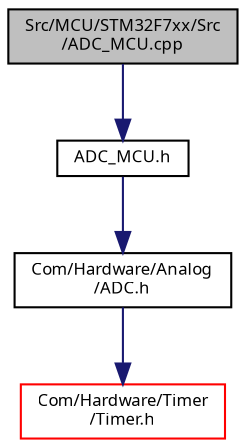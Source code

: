 digraph "Src/MCU/STM32F7xx/Src/ADC_MCU.cpp"
{
  edge [fontname="Sans",fontsize="8",labelfontname="Sans",labelfontsize="8"];
  node [fontname="Sans",fontsize="8",shape=record];
  Node1 [label="Src/MCU/STM32F7xx/Src\l/ADC_MCU.cpp",height=0.2,width=0.4,color="black", fillcolor="grey75", style="filled", fontcolor="black"];
  Node1 -> Node2 [color="midnightblue",fontsize="8",style="solid",fontname="Sans"];
  Node2 [label="ADC_MCU.h",height=0.2,width=0.4,color="black", fillcolor="white", style="filled",URL="$_a_d_c___m_c_u_8h.html"];
  Node2 -> Node3 [color="midnightblue",fontsize="8",style="solid",fontname="Sans"];
  Node3 [label="Com/Hardware/Analog\l/ADC.h",height=0.2,width=0.4,color="black", fillcolor="white", style="filled",URL="$_a_d_c_8h.html"];
  Node3 -> Node4 [color="midnightblue",fontsize="8",style="solid",fontname="Sans"];
  Node4 [label="Com/Hardware/Timer\l/Timer.h",height=0.2,width=0.4,color="red", fillcolor="white", style="filled",URL="$_hardware_2_timer_2_timer_8h_source.html"];
}
